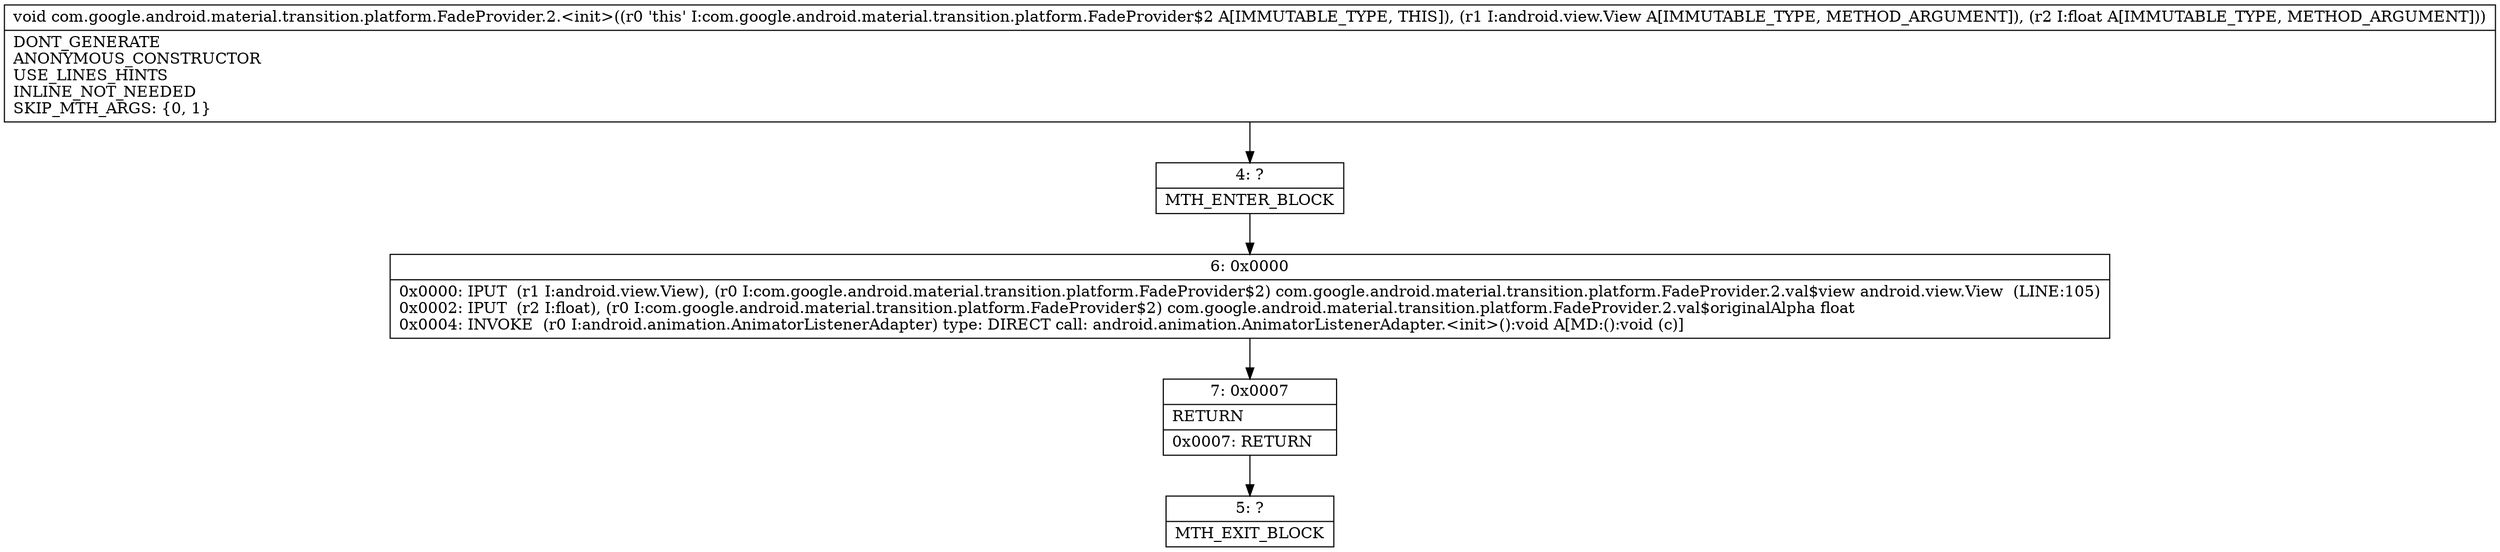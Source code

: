 digraph "CFG forcom.google.android.material.transition.platform.FadeProvider.2.\<init\>(Landroid\/view\/View;F)V" {
Node_4 [shape=record,label="{4\:\ ?|MTH_ENTER_BLOCK\l}"];
Node_6 [shape=record,label="{6\:\ 0x0000|0x0000: IPUT  (r1 I:android.view.View), (r0 I:com.google.android.material.transition.platform.FadeProvider$2) com.google.android.material.transition.platform.FadeProvider.2.val$view android.view.View  (LINE:105)\l0x0002: IPUT  (r2 I:float), (r0 I:com.google.android.material.transition.platform.FadeProvider$2) com.google.android.material.transition.platform.FadeProvider.2.val$originalAlpha float \l0x0004: INVOKE  (r0 I:android.animation.AnimatorListenerAdapter) type: DIRECT call: android.animation.AnimatorListenerAdapter.\<init\>():void A[MD:():void (c)]\l}"];
Node_7 [shape=record,label="{7\:\ 0x0007|RETURN\l|0x0007: RETURN   \l}"];
Node_5 [shape=record,label="{5\:\ ?|MTH_EXIT_BLOCK\l}"];
MethodNode[shape=record,label="{void com.google.android.material.transition.platform.FadeProvider.2.\<init\>((r0 'this' I:com.google.android.material.transition.platform.FadeProvider$2 A[IMMUTABLE_TYPE, THIS]), (r1 I:android.view.View A[IMMUTABLE_TYPE, METHOD_ARGUMENT]), (r2 I:float A[IMMUTABLE_TYPE, METHOD_ARGUMENT]))  | DONT_GENERATE\lANONYMOUS_CONSTRUCTOR\lUSE_LINES_HINTS\lINLINE_NOT_NEEDED\lSKIP_MTH_ARGS: \{0, 1\}\l}"];
MethodNode -> Node_4;Node_4 -> Node_6;
Node_6 -> Node_7;
Node_7 -> Node_5;
}

